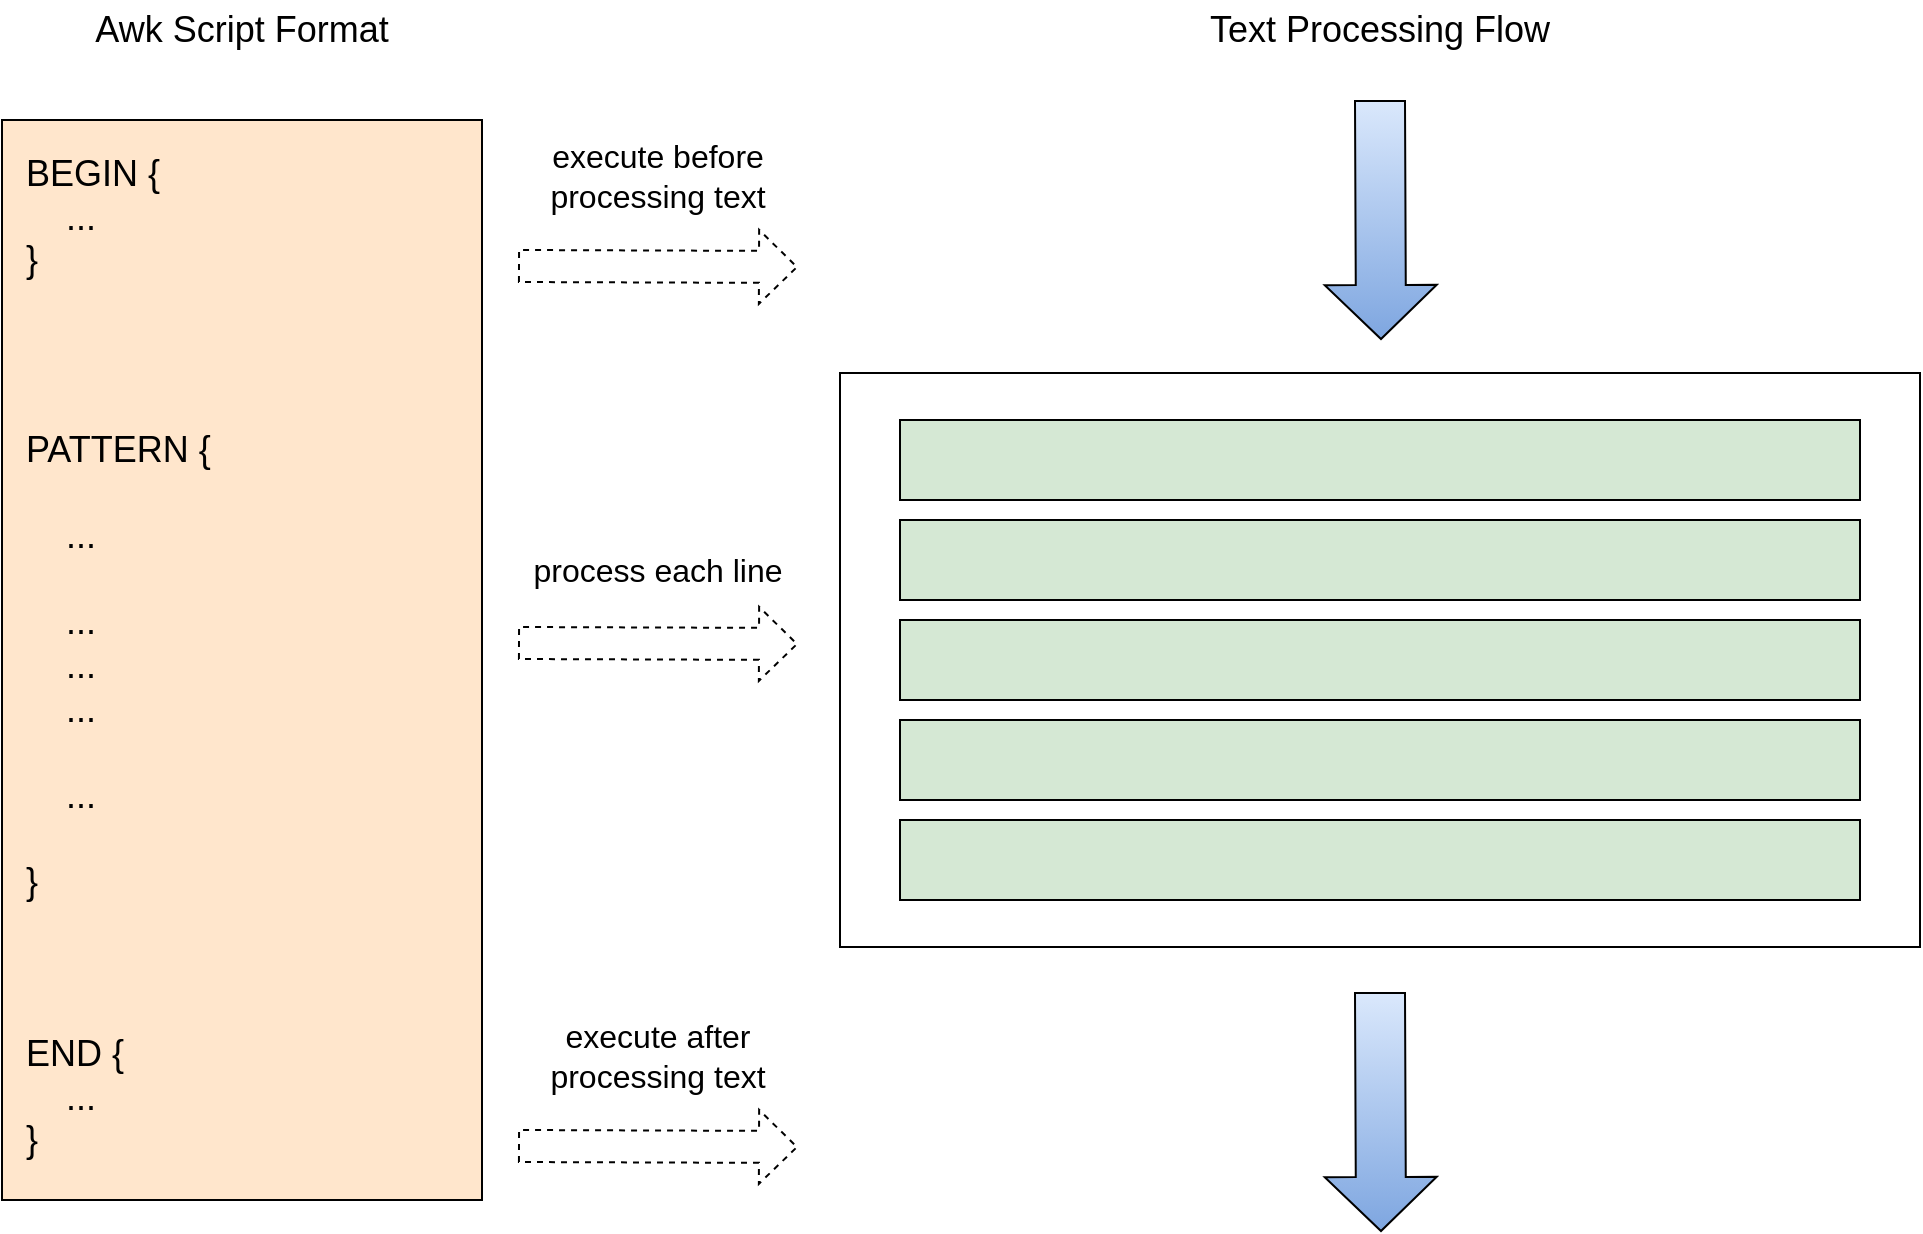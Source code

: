 <mxfile version="21.1.8" type="device">
  <diagram name="Page-1" id="1Gi_3rfYu2X8JPSqyG_x">
    <mxGraphModel dx="1360" dy="775" grid="1" gridSize="10" guides="1" tooltips="1" connect="1" arrows="1" fold="1" page="1" pageScale="1" pageWidth="850" pageHeight="1100" math="0" shadow="0">
      <root>
        <mxCell id="0" />
        <mxCell id="1" parent="0" />
        <mxCell id="eaT2OyhN7CnghxOEZOR3-5" value="&lt;font style=&quot;font-size: 18px;&quot;&gt;Awk Script Format&lt;/font&gt;" style="text;html=1;strokeColor=none;fillColor=none;align=center;verticalAlign=middle;whiteSpace=wrap;rounded=0;" vertex="1" parent="1">
          <mxGeometry x="40" y="110" width="180" height="30" as="geometry" />
        </mxCell>
        <mxCell id="eaT2OyhN7CnghxOEZOR3-24" value="" style="group" vertex="1" connectable="0" parent="1">
          <mxGeometry x="10" y="170" width="240" height="540" as="geometry" />
        </mxCell>
        <mxCell id="eaT2OyhN7CnghxOEZOR3-1" value="" style="rounded=0;whiteSpace=wrap;html=1;fillColor=#ffe6cc;strokeColor=#000000;" vertex="1" parent="eaT2OyhN7CnghxOEZOR3-24">
          <mxGeometry width="240" height="540" as="geometry" />
        </mxCell>
        <mxCell id="eaT2OyhN7CnghxOEZOR3-23" value="" style="group" vertex="1" connectable="0" parent="eaT2OyhN7CnghxOEZOR3-24">
          <mxGeometry x="10" y="10" width="160" height="520" as="geometry" />
        </mxCell>
        <mxCell id="eaT2OyhN7CnghxOEZOR3-2" value="&lt;font style=&quot;font-size: 18px;&quot;&gt;BEGIN {&lt;br&gt;&amp;nbsp; &amp;nbsp; ...&lt;br&gt;}&lt;/font&gt;" style="text;html=1;strokeColor=none;fillColor=none;align=left;verticalAlign=top;whiteSpace=wrap;rounded=0;" vertex="1" parent="eaT2OyhN7CnghxOEZOR3-23">
          <mxGeometry width="160" height="90" as="geometry" />
        </mxCell>
        <mxCell id="eaT2OyhN7CnghxOEZOR3-3" value="&lt;font style=&quot;font-size: 18px;&quot;&gt;END {&lt;br&gt;&amp;nbsp; &amp;nbsp; ...&lt;br&gt;}&lt;/font&gt;" style="text;html=1;strokeColor=none;fillColor=none;align=left;verticalAlign=top;whiteSpace=wrap;rounded=0;" vertex="1" parent="eaT2OyhN7CnghxOEZOR3-23">
          <mxGeometry y="440" width="160" height="80" as="geometry" />
        </mxCell>
        <mxCell id="eaT2OyhN7CnghxOEZOR3-4" value="&lt;font style=&quot;font-size: 18px;&quot;&gt;PATTERN {&lt;br style=&quot;font-size: 18px;&quot;&gt;&lt;br style=&quot;font-size: 18px;&quot;&gt;&amp;nbsp; &amp;nbsp; ...&lt;br style=&quot;font-size: 18px;&quot;&gt;&lt;br style=&quot;font-size: 18px;&quot;&gt;&amp;nbsp; &amp;nbsp; ...&lt;br style=&quot;font-size: 18px;&quot;&gt;&amp;nbsp; &amp;nbsp; ...&lt;br&gt;&amp;nbsp; &amp;nbsp; ...&lt;br style=&quot;font-size: 18px;&quot;&gt;&lt;br style=&quot;font-size: 18px;&quot;&gt;&amp;nbsp; &amp;nbsp; ...&lt;br style=&quot;font-size: 18px;&quot;&gt;&lt;br style=&quot;font-size: 18px;&quot;&gt;}&lt;/font&gt;" style="text;html=1;strokeColor=none;fillColor=none;align=left;verticalAlign=top;whiteSpace=wrap;rounded=0;fontSize=18;" vertex="1" parent="eaT2OyhN7CnghxOEZOR3-23">
          <mxGeometry y="138" width="160" height="250" as="geometry" />
        </mxCell>
        <mxCell id="eaT2OyhN7CnghxOEZOR3-26" value="" style="shape=flexArrow;endArrow=classic;html=1;rounded=0;width=16;dashed=1;" edge="1" parent="1">
          <mxGeometry width="50" height="50" relative="1" as="geometry">
            <mxPoint x="268" y="431.5" as="sourcePoint" />
            <mxPoint x="408" y="432" as="targetPoint" />
          </mxGeometry>
        </mxCell>
        <mxCell id="eaT2OyhN7CnghxOEZOR3-27" value="&lt;font style=&quot;font-size: 16px;&quot;&gt;process each line&lt;/font&gt;" style="text;html=1;strokeColor=none;fillColor=none;align=center;verticalAlign=middle;whiteSpace=wrap;rounded=0;" vertex="1" parent="1">
          <mxGeometry x="268" y="370" width="140" height="50" as="geometry" />
        </mxCell>
        <mxCell id="eaT2OyhN7CnghxOEZOR3-28" value="" style="group" vertex="1" connectable="0" parent="1">
          <mxGeometry x="429" y="110" width="540" height="616" as="geometry" />
        </mxCell>
        <mxCell id="eaT2OyhN7CnghxOEZOR3-19" value="&lt;font style=&quot;font-size: 18px;&quot;&gt;Text Processing Flow&lt;/font&gt;" style="text;html=1;strokeColor=none;fillColor=none;align=center;verticalAlign=middle;whiteSpace=wrap;rounded=0;" vertex="1" parent="eaT2OyhN7CnghxOEZOR3-28">
          <mxGeometry x="170" width="200" height="30" as="geometry" />
        </mxCell>
        <mxCell id="eaT2OyhN7CnghxOEZOR3-20" value="" style="shape=flexArrow;endArrow=classic;html=1;rounded=0;endWidth=30;endSize=8.67;width=25;fillColor=#dae8fc;gradientColor=#7ea6e0;strokeColor=#000000;" edge="1" parent="eaT2OyhN7CnghxOEZOR3-28">
          <mxGeometry width="50" height="50" relative="1" as="geometry">
            <mxPoint x="270" y="50" as="sourcePoint" />
            <mxPoint x="270.5" y="170" as="targetPoint" />
          </mxGeometry>
        </mxCell>
        <mxCell id="eaT2OyhN7CnghxOEZOR3-22" value="" style="group;flipH=1;flipV=0;" vertex="1" connectable="0" parent="eaT2OyhN7CnghxOEZOR3-28">
          <mxGeometry y="186.5" width="540" height="287" as="geometry" />
        </mxCell>
        <mxCell id="eaT2OyhN7CnghxOEZOR3-13" value="" style="rounded=0;whiteSpace=wrap;html=1;" vertex="1" parent="eaT2OyhN7CnghxOEZOR3-22">
          <mxGeometry width="540" height="287" as="geometry" />
        </mxCell>
        <mxCell id="eaT2OyhN7CnghxOEZOR3-21" value="" style="group" vertex="1" connectable="0" parent="eaT2OyhN7CnghxOEZOR3-22">
          <mxGeometry x="30" y="23.5" width="480" height="240" as="geometry" />
        </mxCell>
        <mxCell id="eaT2OyhN7CnghxOEZOR3-6" value="" style="rounded=0;whiteSpace=wrap;html=1;fillColor=#d5e8d4;strokeColor=#000000;" vertex="1" parent="eaT2OyhN7CnghxOEZOR3-21">
          <mxGeometry width="480" height="40" as="geometry" />
        </mxCell>
        <mxCell id="eaT2OyhN7CnghxOEZOR3-7" value="" style="rounded=0;whiteSpace=wrap;html=1;fillColor=#d5e8d4;strokeColor=#000000;" vertex="1" parent="eaT2OyhN7CnghxOEZOR3-21">
          <mxGeometry y="50" width="480" height="40" as="geometry" />
        </mxCell>
        <mxCell id="eaT2OyhN7CnghxOEZOR3-8" value="" style="rounded=0;whiteSpace=wrap;html=1;fillColor=#d5e8d4;strokeColor=#000000;" vertex="1" parent="eaT2OyhN7CnghxOEZOR3-21">
          <mxGeometry y="100" width="480" height="40" as="geometry" />
        </mxCell>
        <mxCell id="eaT2OyhN7CnghxOEZOR3-9" value="" style="rounded=0;whiteSpace=wrap;html=1;fillColor=#d5e8d4;strokeColor=#000000;" vertex="1" parent="eaT2OyhN7CnghxOEZOR3-21">
          <mxGeometry y="150" width="480" height="40" as="geometry" />
        </mxCell>
        <mxCell id="eaT2OyhN7CnghxOEZOR3-10" value="" style="rounded=0;whiteSpace=wrap;html=1;fillColor=#d5e8d4;strokeColor=#000000;" vertex="1" parent="eaT2OyhN7CnghxOEZOR3-21">
          <mxGeometry y="200" width="480" height="40" as="geometry" />
        </mxCell>
        <mxCell id="eaT2OyhN7CnghxOEZOR3-25" value="" style="shape=flexArrow;endArrow=classic;html=1;rounded=0;endWidth=30;endSize=8.67;width=25;fillColor=#dae8fc;gradientColor=#7ea6e0;strokeColor=#000000;" edge="1" parent="eaT2OyhN7CnghxOEZOR3-28">
          <mxGeometry width="50" height="50" relative="1" as="geometry">
            <mxPoint x="270" y="496" as="sourcePoint" />
            <mxPoint x="270.5" y="616" as="targetPoint" />
          </mxGeometry>
        </mxCell>
        <mxCell id="eaT2OyhN7CnghxOEZOR3-29" value="&lt;font style=&quot;font-size: 16px;&quot;&gt;execute before processing text&lt;/font&gt;" style="text;html=1;strokeColor=none;fillColor=none;align=center;verticalAlign=middle;whiteSpace=wrap;rounded=0;" vertex="1" parent="1">
          <mxGeometry x="268" y="173" width="140" height="50" as="geometry" />
        </mxCell>
        <mxCell id="eaT2OyhN7CnghxOEZOR3-31" value="" style="shape=flexArrow;endArrow=classic;html=1;rounded=0;width=16;dashed=1;" edge="1" parent="1">
          <mxGeometry width="50" height="50" relative="1" as="geometry">
            <mxPoint x="268" y="243" as="sourcePoint" />
            <mxPoint x="408" y="243.5" as="targetPoint" />
          </mxGeometry>
        </mxCell>
        <mxCell id="eaT2OyhN7CnghxOEZOR3-34" value="&lt;font style=&quot;font-size: 16px;&quot;&gt;execute after processing text&lt;/font&gt;" style="text;html=1;strokeColor=none;fillColor=none;align=center;verticalAlign=middle;whiteSpace=wrap;rounded=0;" vertex="1" parent="1">
          <mxGeometry x="268" y="613" width="140" height="50" as="geometry" />
        </mxCell>
        <mxCell id="eaT2OyhN7CnghxOEZOR3-35" value="" style="shape=flexArrow;endArrow=classic;html=1;rounded=0;width=16;dashed=1;" edge="1" parent="1">
          <mxGeometry width="50" height="50" relative="1" as="geometry">
            <mxPoint x="268" y="683" as="sourcePoint" />
            <mxPoint x="408" y="683.5" as="targetPoint" />
          </mxGeometry>
        </mxCell>
      </root>
    </mxGraphModel>
  </diagram>
</mxfile>
